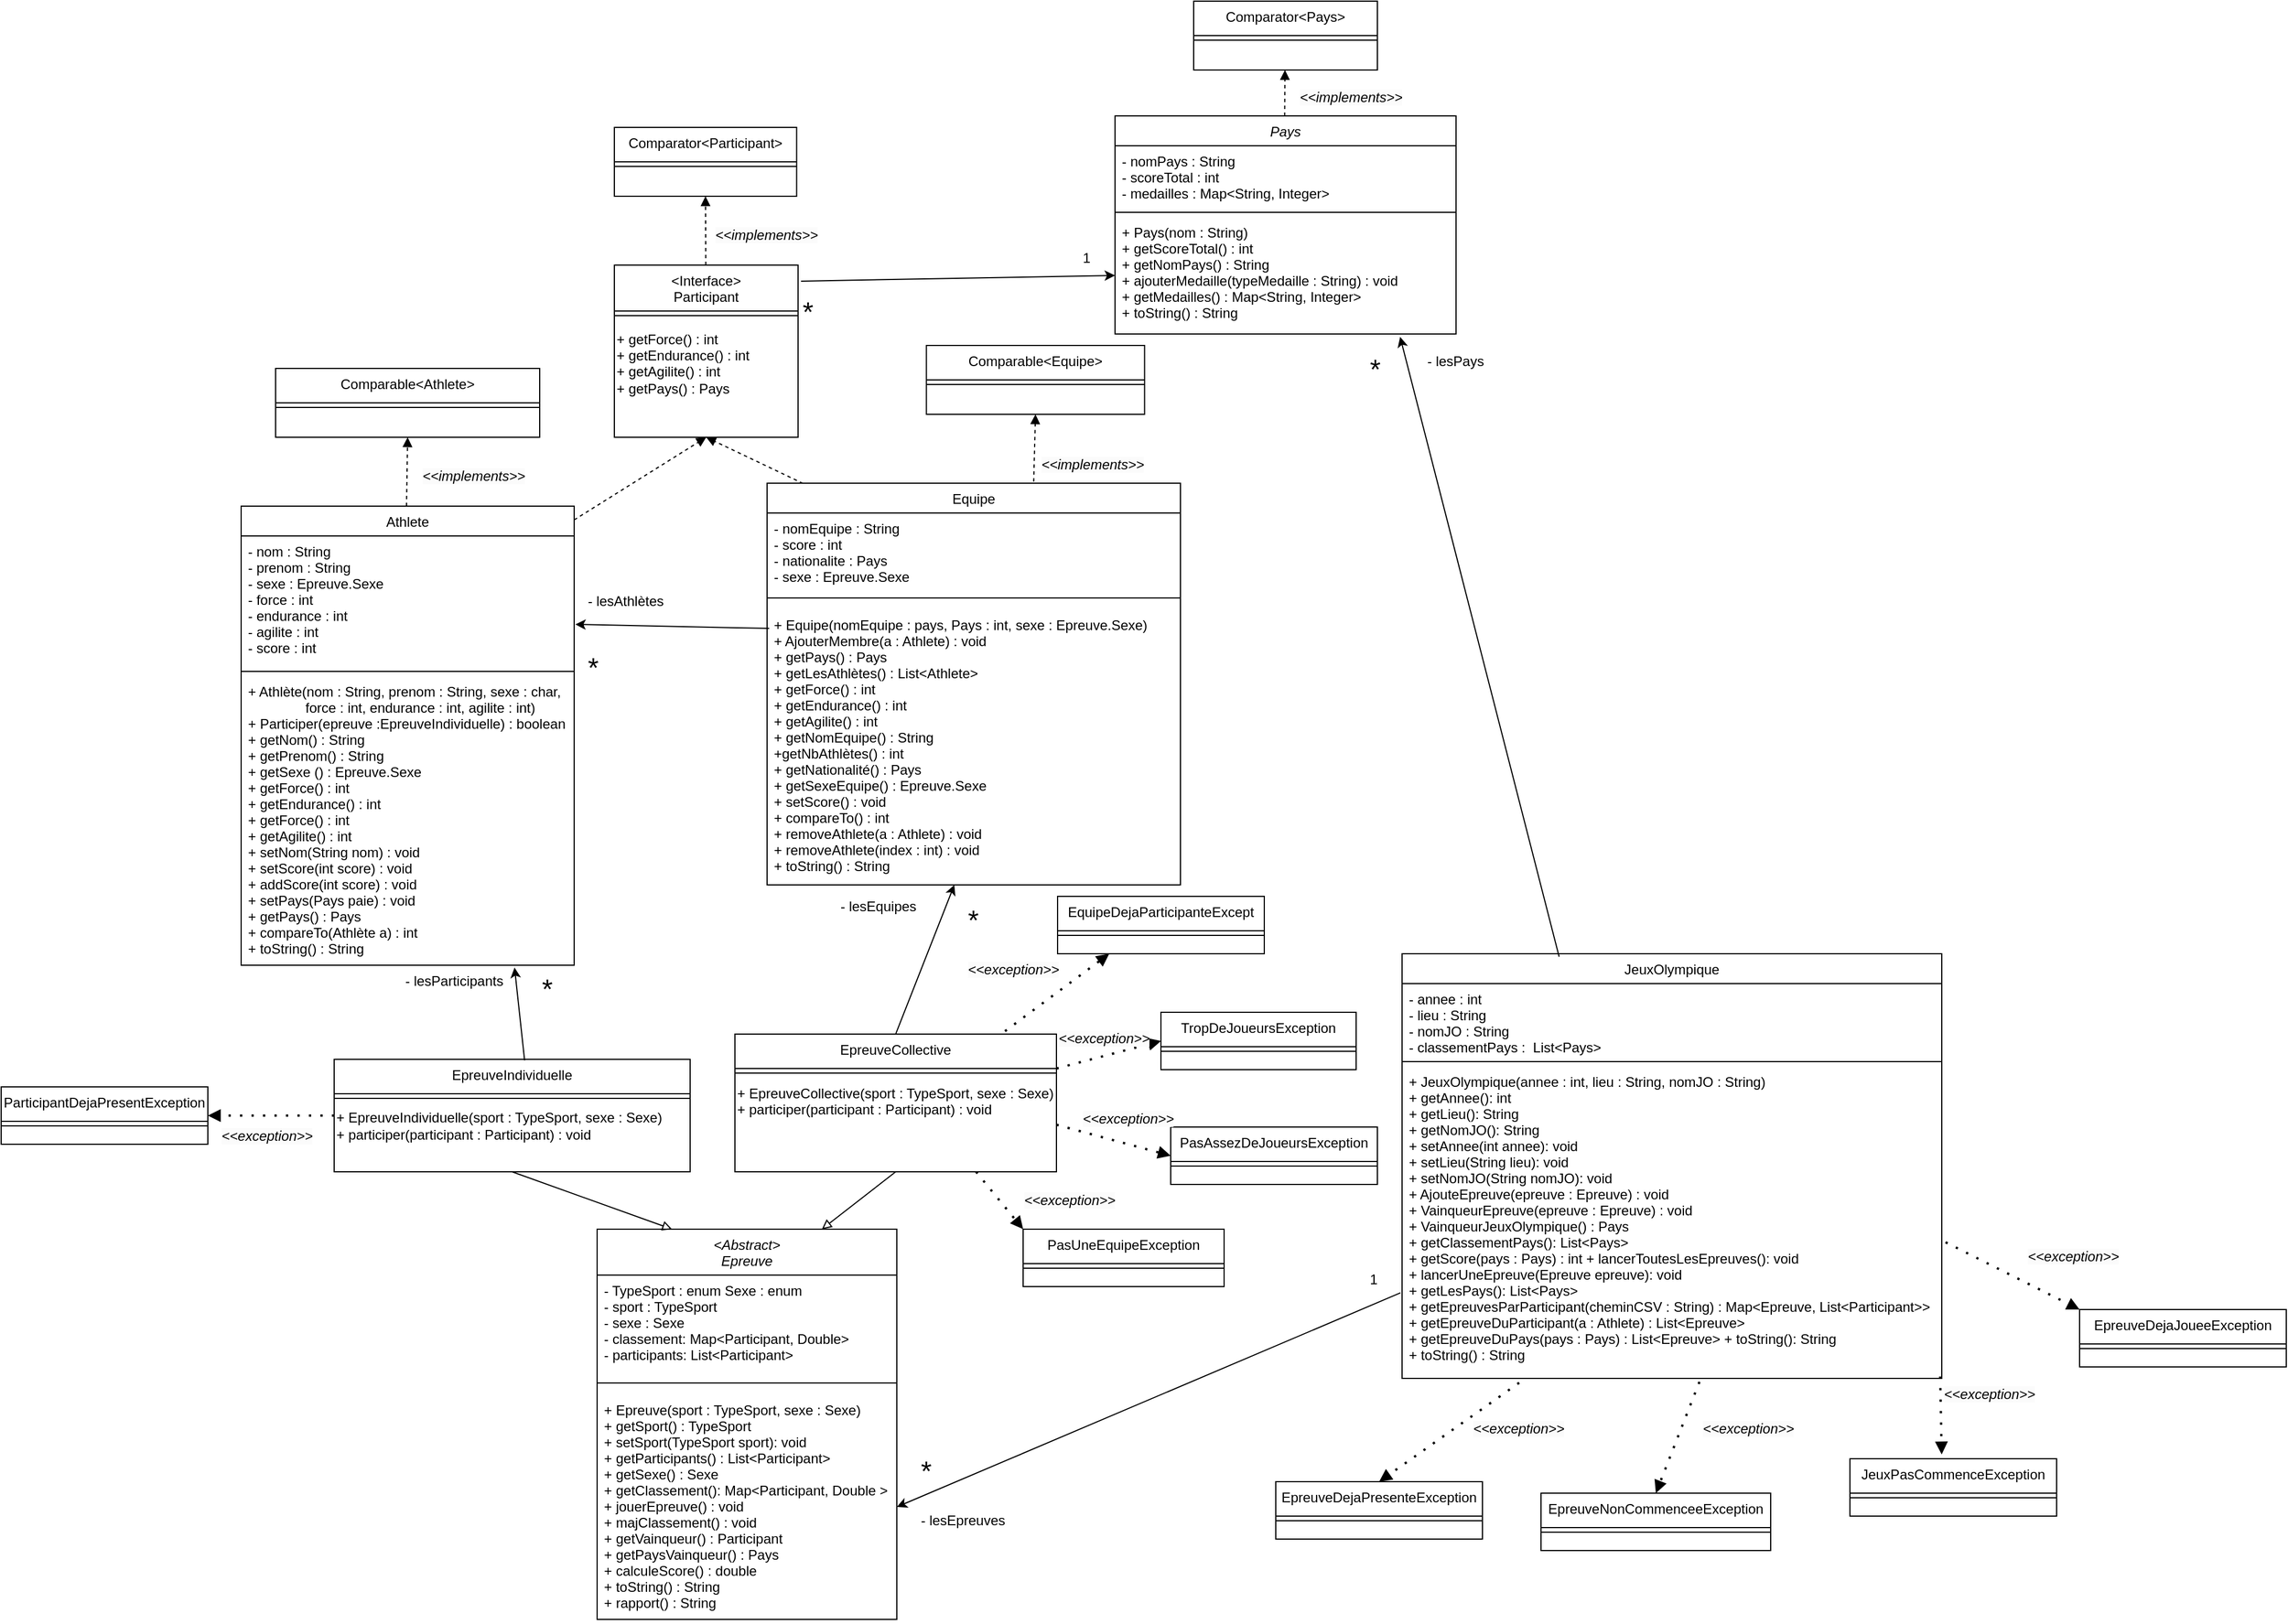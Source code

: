 <mxfile version="24.5.3" type="device">
  <diagram id="C5RBs43oDa-KdzZeNtuy" name="Page-1">
    <mxGraphModel dx="2796" dy="936" grid="1" gridSize="10" guides="1" tooltips="1" connect="1" arrows="1" fold="1" page="1" pageScale="1" pageWidth="827" pageHeight="1169" math="0" shadow="0">
      <root>
        <mxCell id="WIyWlLk6GJQsqaUBKTNV-0" />
        <mxCell id="WIyWlLk6GJQsqaUBKTNV-1" parent="WIyWlLk6GJQsqaUBKTNV-0" />
        <mxCell id="zkfFHV4jXpPFQw0GAbJ--0" value="Pays" style="swimlane;fontStyle=2;align=center;verticalAlign=top;childLayout=stackLayout;horizontal=1;startSize=26;horizontalStack=0;resizeParent=1;resizeLast=0;collapsible=1;marginBottom=0;rounded=0;shadow=0;strokeWidth=1;" parent="WIyWlLk6GJQsqaUBKTNV-1" vertex="1">
          <mxGeometry x="770" y="160" width="297" height="190" as="geometry">
            <mxRectangle x="230" y="140" width="160" height="26" as="alternateBounds" />
          </mxGeometry>
        </mxCell>
        <mxCell id="zkfFHV4jXpPFQw0GAbJ--1" value="- nomPays : String&#xa;- scoreTotal : int&#xa;- medailles : Map&lt;String, Integer&gt;" style="text;align=left;verticalAlign=top;spacingLeft=4;spacingRight=4;overflow=hidden;rotatable=0;points=[[0,0.5],[1,0.5]];portConstraint=eastwest;" parent="zkfFHV4jXpPFQw0GAbJ--0" vertex="1">
          <mxGeometry y="26" width="297" height="54" as="geometry" />
        </mxCell>
        <mxCell id="zkfFHV4jXpPFQw0GAbJ--4" value="" style="line;html=1;strokeWidth=1;align=left;verticalAlign=middle;spacingTop=-1;spacingLeft=3;spacingRight=3;rotatable=0;labelPosition=right;points=[];portConstraint=eastwest;" parent="zkfFHV4jXpPFQw0GAbJ--0" vertex="1">
          <mxGeometry y="80" width="297" height="8" as="geometry" />
        </mxCell>
        <mxCell id="zkfFHV4jXpPFQw0GAbJ--5" value="+ Pays(nom : String)&#xa;+ getScoreTotal() : int&#xa;+ getNomPays() : String&#xa;+ ajouterMedaille(typeMedaille : String) : void&#xa;+ getMedailles() : Map&lt;String, Integer&gt;&#xa;+ toString() : String&#xa;&#xa;&#xa;" style="text;align=left;verticalAlign=top;spacingLeft=4;spacingRight=4;overflow=hidden;rotatable=0;points=[[0,0.5],[1,0.5]];portConstraint=eastwest;" parent="zkfFHV4jXpPFQw0GAbJ--0" vertex="1">
          <mxGeometry y="88" width="297" height="102" as="geometry" />
        </mxCell>
        <mxCell id="zkfFHV4jXpPFQw0GAbJ--6" value="Athlete" style="swimlane;fontStyle=0;align=center;verticalAlign=top;childLayout=stackLayout;horizontal=1;startSize=26;horizontalStack=0;resizeParent=1;resizeLast=0;collapsible=1;marginBottom=0;rounded=0;shadow=0;strokeWidth=1;" parent="WIyWlLk6GJQsqaUBKTNV-1" vertex="1">
          <mxGeometry x="9" y="500" width="290" height="400" as="geometry">
            <mxRectangle x="130" y="380" width="160" height="26" as="alternateBounds" />
          </mxGeometry>
        </mxCell>
        <mxCell id="zkfFHV4jXpPFQw0GAbJ--7" value="- nom : String&#xa;- prenom : String&#xa;- sexe : Epreuve.Sexe&#xa;- force : int&#xa;- endurance : int&#xa;- agilite : int&#xa;- score : int&#xa;&#xa;&#xa;" style="text;align=left;verticalAlign=top;spacingLeft=4;spacingRight=4;overflow=hidden;rotatable=0;points=[[0,0.5],[1,0.5]];portConstraint=eastwest;" parent="zkfFHV4jXpPFQw0GAbJ--6" vertex="1">
          <mxGeometry y="26" width="290" height="114" as="geometry" />
        </mxCell>
        <mxCell id="zkfFHV4jXpPFQw0GAbJ--9" value="" style="line;html=1;strokeWidth=1;align=left;verticalAlign=middle;spacingTop=-1;spacingLeft=3;spacingRight=3;rotatable=0;labelPosition=right;points=[];portConstraint=eastwest;" parent="zkfFHV4jXpPFQw0GAbJ--6" vertex="1">
          <mxGeometry y="140" width="290" height="8" as="geometry" />
        </mxCell>
        <mxCell id="zkfFHV4jXpPFQw0GAbJ--11" value="+ Athlète(nom : String, prenom : String, sexe : char,    &#xa;               force : int, endurance : int, agilite : int) &#xa;+ Participer(epreuve :EpreuveIndividuelle) : boolean &#xa;+ getNom() : String &#xa;+ getPrenom() : String &#xa;+ getSexe () : Epreuve.Sexe &#xa;+ getForce() : int &#xa;+ getEndurance() : int &#xa;+ getForce() : int &#xa;+ getAgilite() : int &#xa;+ setNom(String nom) : void &#xa;+ setScore(int score) : void &#xa;+ addScore(int score) : void &#xa;+ setPays(Pays paie) : void &#xa;+ getPays() : Pays&#xa;+ compareTo(Athlète a) : int &#xa;+ toString() : String&#xa;&#xa;&#xa;&#xa;&#xa;&#xa;&#xa;" style="text;align=left;verticalAlign=top;spacingLeft=4;spacingRight=4;overflow=hidden;rotatable=0;points=[[0,0.5],[1,0.5]];portConstraint=eastwest;" parent="zkfFHV4jXpPFQw0GAbJ--6" vertex="1">
          <mxGeometry y="148" width="290" height="252" as="geometry" />
        </mxCell>
        <mxCell id="zkfFHV4jXpPFQw0GAbJ--13" value="&lt;Interface&gt;&#xa;Participant&#xa;" style="swimlane;fontStyle=0;align=center;verticalAlign=top;childLayout=stackLayout;horizontal=1;startSize=40;horizontalStack=0;resizeParent=1;resizeLast=0;collapsible=1;marginBottom=0;rounded=0;shadow=0;strokeWidth=1;" parent="WIyWlLk6GJQsqaUBKTNV-1" vertex="1">
          <mxGeometry x="334" y="290" width="160" height="150" as="geometry">
            <mxRectangle x="340" y="380" width="170" height="26" as="alternateBounds" />
          </mxGeometry>
        </mxCell>
        <mxCell id="zkfFHV4jXpPFQw0GAbJ--15" value="" style="line;html=1;strokeWidth=1;align=left;verticalAlign=middle;spacingTop=-1;spacingLeft=3;spacingRight=3;rotatable=0;labelPosition=right;points=[];portConstraint=eastwest;" parent="zkfFHV4jXpPFQw0GAbJ--13" vertex="1">
          <mxGeometry y="40" width="160" height="8" as="geometry" />
        </mxCell>
        <mxCell id="qkjxew0rmpi3oUevCYHF-14" value="&lt;font style=&quot;padding: 0px; margin: 0px; vertical-align: inherit;&quot;&gt;&lt;font style=&quot;vertical-align: inherit;&quot;&gt;&lt;font style=&quot;vertical-align: inherit;&quot;&gt;&lt;font style=&quot;vertical-align: inherit;&quot;&gt;&lt;font style=&quot;vertical-align: inherit;&quot;&gt;&lt;font style=&quot;vertical-align: inherit;&quot;&gt;&lt;font style=&quot;vertical-align: inherit;&quot;&gt;&lt;font style=&quot;vertical-align: inherit;&quot;&gt;&lt;font style=&quot;vertical-align: inherit;&quot;&gt;&lt;font style=&quot;vertical-align: inherit;&quot;&gt;&lt;font style=&quot;vertical-align: inherit;&quot;&gt;&lt;font style=&quot;vertical-align: inherit;&quot;&gt;&lt;font style=&quot;vertical-align: inherit;&quot;&gt;&lt;font style=&quot;vertical-align: inherit;&quot;&gt;&lt;font style=&quot;vertical-align: inherit;&quot;&gt;&lt;font style=&quot;vertical-align: inherit;&quot;&gt;&lt;font style=&quot;vertical-align: inherit;&quot;&gt;&lt;font style=&quot;vertical-align: inherit;&quot;&gt;&lt;font style=&quot;vertical-align: inherit;&quot;&gt;+ getForce() : int&lt;/font&gt;&lt;/font&gt;&lt;/font&gt;&lt;/font&gt;&lt;/font&gt;&lt;/font&gt;&lt;/font&gt;&lt;/font&gt;&lt;/font&gt;&lt;/font&gt;&lt;/font&gt;&lt;/font&gt;&lt;/font&gt;&lt;/font&gt;&lt;/font&gt;&lt;/font&gt;&lt;/font&gt;&lt;/font&gt;&lt;/font&gt;&lt;div&gt;&lt;font style=&quot;padding: 0px; margin: 0px; vertical-align: inherit;&quot;&gt;&lt;font style=&quot;vertical-align: inherit;&quot;&gt;&lt;font style=&quot;vertical-align: inherit;&quot;&gt;&lt;font style=&quot;vertical-align: inherit;&quot;&gt;&lt;font style=&quot;vertical-align: inherit;&quot;&gt;&lt;font style=&quot;vertical-align: inherit;&quot;&gt;&lt;font style=&quot;vertical-align: inherit;&quot;&gt;&lt;font style=&quot;vertical-align: inherit;&quot;&gt;&lt;font style=&quot;vertical-align: inherit;&quot;&gt;&lt;font style=&quot;vertical-align: inherit;&quot;&gt;&lt;font style=&quot;vertical-align: inherit;&quot;&gt;&lt;font style=&quot;vertical-align: inherit;&quot;&gt;&lt;font style=&quot;vertical-align: inherit;&quot;&gt;+ getEndurance() : int&lt;/font&gt;&lt;/font&gt;&lt;/font&gt;&lt;/font&gt;&lt;/font&gt;&lt;/font&gt;&lt;/font&gt;&lt;/font&gt;&lt;/font&gt;&lt;/font&gt;&lt;/font&gt;&lt;/font&gt;&lt;/font&gt;&lt;br style=&quot;padding: 0px; margin: 0px;&quot;&gt;&lt;/div&gt;&lt;div&gt;&lt;font style=&quot;padding: 0px; margin: 0px; vertical-align: inherit;&quot;&gt;&lt;font style=&quot;vertical-align: inherit;&quot;&gt;&lt;font style=&quot;vertical-align: inherit;&quot;&gt;&lt;font style=&quot;vertical-align: inherit;&quot;&gt;&lt;font style=&quot;vertical-align: inherit;&quot;&gt;&lt;font style=&quot;vertical-align: inherit;&quot;&gt;&lt;font style=&quot;vertical-align: inherit;&quot;&gt;&lt;font style=&quot;vertical-align: inherit;&quot;&gt;&lt;font style=&quot;vertical-align: inherit;&quot;&gt;&lt;font style=&quot;vertical-align: inherit;&quot;&gt;&lt;font style=&quot;vertical-align: inherit;&quot;&gt;&lt;font style=&quot;vertical-align: inherit;&quot;&gt;&lt;font style=&quot;vertical-align: inherit;&quot;&gt;&lt;font style=&quot;vertical-align: inherit;&quot;&gt;&lt;font style=&quot;vertical-align: inherit;&quot;&gt;+ getAgilite() : int&lt;/font&gt;&lt;/font&gt;&lt;/font&gt;&lt;/font&gt;&lt;/font&gt;&lt;/font&gt;&lt;/font&gt;&lt;/font&gt;&lt;/font&gt;&lt;/font&gt;&lt;/font&gt;&lt;/font&gt;&lt;/font&gt;&lt;/font&gt;&lt;/font&gt;&lt;/div&gt;&lt;div&gt;&lt;font style=&quot;padding: 0px; margin: 0px; vertical-align: inherit;&quot;&gt;&lt;font style=&quot;vertical-align: inherit;&quot;&gt;&lt;font style=&quot;vertical-align: inherit;&quot;&gt;&lt;font style=&quot;vertical-align: inherit;&quot;&gt;&lt;font style=&quot;vertical-align: inherit;&quot;&gt;&lt;font style=&quot;vertical-align: inherit;&quot;&gt;&lt;font style=&quot;vertical-align: inherit;&quot;&gt;&lt;font style=&quot;vertical-align: inherit;&quot;&gt;&lt;font style=&quot;vertical-align: inherit;&quot;&gt;&lt;font style=&quot;vertical-align: inherit;&quot;&gt;&lt;font style=&quot;vertical-align: inherit;&quot;&gt;&lt;font style=&quot;vertical-align: inherit;&quot;&gt;&lt;font style=&quot;vertical-align: inherit;&quot;&gt;&lt;font style=&quot;vertical-align: inherit;&quot;&gt;&lt;font style=&quot;vertical-align: inherit;&quot;&gt;&lt;font style=&quot;vertical-align: inherit;&quot;&gt;&lt;font style=&quot;vertical-align: inherit;&quot;&gt;+ getPays() : Pays&lt;/font&gt;&lt;/font&gt;&lt;/font&gt;&lt;/font&gt;&lt;/font&gt;&lt;/font&gt;&lt;/font&gt;&lt;/font&gt;&lt;/font&gt;&lt;/font&gt;&lt;/font&gt;&lt;/font&gt;&lt;/font&gt;&lt;/font&gt;&lt;/font&gt;&lt;/font&gt;&lt;/font&gt;&lt;/div&gt;&lt;div&gt;&lt;font style=&quot;padding: 0px; margin: 0px; vertical-align: inherit;&quot;&gt;&lt;font style=&quot;vertical-align: inherit;&quot;&gt;&lt;font style=&quot;vertical-align: inherit;&quot;&gt;&lt;br&gt;&lt;/font&gt;&lt;/font&gt;&lt;/font&gt;&lt;/div&gt;" style="text;html=1;align=left;verticalAlign=middle;resizable=0;points=[];autosize=1;strokeColor=none;fillColor=none;" parent="zkfFHV4jXpPFQw0GAbJ--13" vertex="1">
          <mxGeometry y="48" width="160" height="90" as="geometry" />
        </mxCell>
        <mxCell id="c24FQxwEsqNwWbjkFZL--1" value="" style="endArrow=classic;html=1;rounded=0;exitX=1.016;exitY=0.093;exitDx=0;exitDy=0;entryX=0;entryY=0.5;entryDx=0;entryDy=0;exitPerimeter=0;" parent="WIyWlLk6GJQsqaUBKTNV-1" source="zkfFHV4jXpPFQw0GAbJ--13" target="zkfFHV4jXpPFQw0GAbJ--5" edge="1">
          <mxGeometry width="50" height="50" relative="1" as="geometry">
            <mxPoint x="413" y="420" as="sourcePoint" />
            <mxPoint x="410" y="262" as="targetPoint" />
          </mxGeometry>
        </mxCell>
        <mxCell id="c24FQxwEsqNwWbjkFZL--2" value="" style="endArrow=block;html=1;rounded=0;dashed=1;endFill=1;entryX=0.5;entryY=1;entryDx=0;entryDy=0;" parent="WIyWlLk6GJQsqaUBKTNV-1" target="zkfFHV4jXpPFQw0GAbJ--13" edge="1">
          <mxGeometry width="50" height="50" relative="1" as="geometry">
            <mxPoint x="299" y="512" as="sourcePoint" />
            <mxPoint x="349" y="462" as="targetPoint" />
          </mxGeometry>
        </mxCell>
        <mxCell id="c24FQxwEsqNwWbjkFZL--3" value="" style="endArrow=block;html=1;rounded=0;dashed=1;endFill=1;entryX=0.5;entryY=1;entryDx=0;entryDy=0;exitX=0.102;exitY=0.008;exitDx=0;exitDy=0;exitPerimeter=0;" parent="WIyWlLk6GJQsqaUBKTNV-1" source="c24FQxwEsqNwWbjkFZL--4" target="zkfFHV4jXpPFQw0GAbJ--13" edge="1">
          <mxGeometry width="50" height="50" relative="1" as="geometry">
            <mxPoint x="539" y="510" as="sourcePoint" />
            <mxPoint x="783" y="488" as="targetPoint" />
          </mxGeometry>
        </mxCell>
        <mxCell id="c24FQxwEsqNwWbjkFZL--4" value="Equipe" style="swimlane;fontStyle=0;align=center;verticalAlign=top;childLayout=stackLayout;horizontal=1;startSize=26;horizontalStack=0;resizeParent=1;resizeLast=0;collapsible=1;marginBottom=0;rounded=0;shadow=0;strokeWidth=1;" parent="WIyWlLk6GJQsqaUBKTNV-1" vertex="1">
          <mxGeometry x="467" y="480" width="360" height="350" as="geometry">
            <mxRectangle x="130" y="380" width="160" height="26" as="alternateBounds" />
          </mxGeometry>
        </mxCell>
        <mxCell id="c24FQxwEsqNwWbjkFZL--5" value="- nomEquipe : String&#xa;- score : int&#xa;- nationalite : Pays&#xa;- sexe : Epreuve.Sexe&#xa;&#xa;&#xa;&#xa;" style="text;align=left;verticalAlign=top;spacingLeft=4;spacingRight=4;overflow=hidden;rotatable=0;points=[[0,0.5],[1,0.5]];portConstraint=eastwest;" parent="c24FQxwEsqNwWbjkFZL--4" vertex="1">
          <mxGeometry y="26" width="360" height="64" as="geometry" />
        </mxCell>
        <mxCell id="c24FQxwEsqNwWbjkFZL--6" value="" style="line;html=1;strokeWidth=1;align=left;verticalAlign=middle;spacingTop=-1;spacingLeft=3;spacingRight=3;rotatable=0;labelPosition=right;points=[];portConstraint=eastwest;" parent="c24FQxwEsqNwWbjkFZL--4" vertex="1">
          <mxGeometry y="90" width="360" height="20" as="geometry" />
        </mxCell>
        <mxCell id="c24FQxwEsqNwWbjkFZL--7" value="+ Equipe(nomEquipe : pays, Pays : int, sexe : Epreuve.Sexe) &#xa;+ AjouterMembre(a : Athlete) : void &#xa;+ getPays() : Pays&#xa;+ getLesAthlètes() : List&lt;Athlete&gt;&#xa;+ getForce() : int&#xa;+ getEndurance() : int&#xa;+ getAgilite() : int&#xa;+ getNomEquipe() : String&#xa;+getNbAthlètes() : int&#xa;+ getNationalité() : Pays&#xa;+ getSexeEquipe() : Epreuve.Sexe&#xa;+ setScore() : void&#xa;+ compareTo() : int&#xa;+ removeAthlete(a : Athlete) : void&#xa;+ removeAthlete(index : int) : void&#xa;+ toString() : String&#xa;&#xa;&#xa;&#xa;&#xa;&#xa;&#xa;&#xa;&#xa;" style="text;align=left;verticalAlign=top;spacingLeft=4;spacingRight=4;overflow=hidden;rotatable=0;points=[[0,0.5],[1,0.5]];portConstraint=eastwest;" parent="c24FQxwEsqNwWbjkFZL--4" vertex="1">
          <mxGeometry y="110" width="360" height="240" as="geometry" />
        </mxCell>
        <mxCell id="1lEUYHELuhA4MckAKtJ3-2" value="" style="endArrow=classic;html=1;rounded=0;exitX=0.005;exitY=0.069;exitDx=0;exitDy=0;exitPerimeter=0;" parent="WIyWlLk6GJQsqaUBKTNV-1" source="c24FQxwEsqNwWbjkFZL--7" edge="1">
          <mxGeometry width="50" height="50" relative="1" as="geometry">
            <mxPoint x="459" y="660" as="sourcePoint" />
            <mxPoint x="300" y="603" as="targetPoint" />
          </mxGeometry>
        </mxCell>
        <mxCell id="1lEUYHELuhA4MckAKtJ3-4" value="- lesAthlètes" style="text;whiteSpace=wrap;html=1;" parent="WIyWlLk6GJQsqaUBKTNV-1" vertex="1">
          <mxGeometry x="309" y="569" width="71" height="30" as="geometry" />
        </mxCell>
        <mxCell id="1lEUYHELuhA4MckAKtJ3-5" value="EpreuveIndividuelle&#xa;" style="swimlane;fontStyle=0;align=center;verticalAlign=top;childLayout=stackLayout;horizontal=1;startSize=30;horizontalStack=0;resizeParent=1;resizeLast=0;collapsible=1;marginBottom=0;rounded=0;shadow=0;strokeWidth=1;" parent="WIyWlLk6GJQsqaUBKTNV-1" vertex="1">
          <mxGeometry x="90" y="982" width="310" height="98" as="geometry">
            <mxRectangle x="340" y="380" width="170" height="26" as="alternateBounds" />
          </mxGeometry>
        </mxCell>
        <mxCell id="1lEUYHELuhA4MckAKtJ3-6" value="" style="line;html=1;strokeWidth=1;align=left;verticalAlign=middle;spacingTop=-1;spacingLeft=3;spacingRight=3;rotatable=0;labelPosition=right;points=[];portConstraint=eastwest;" parent="1lEUYHELuhA4MckAKtJ3-5" vertex="1">
          <mxGeometry y="30" width="310" height="8" as="geometry" />
        </mxCell>
        <mxCell id="qkjxew0rmpi3oUevCYHF-0" value="&lt;div align=&quot;left&quot;&gt;+ EpreuveIndividuelle(sport : TypeSport, sexe : Sexe)&lt;/div&gt;&lt;div align=&quot;left&quot;&gt;&lt;font style=&quot;vertical-align: inherit;&quot;&gt;&lt;font style=&quot;vertical-align: inherit;&quot;&gt;+ participer(participant : Participant) : void&lt;/font&gt;&lt;/font&gt;&lt;/div&gt;" style="text;html=1;align=left;verticalAlign=middle;resizable=0;points=[];autosize=1;strokeColor=none;fillColor=none;" parent="1lEUYHELuhA4MckAKtJ3-5" vertex="1">
          <mxGeometry y="38" width="310" height="40" as="geometry" />
        </mxCell>
        <mxCell id="1lEUYHELuhA4MckAKtJ3-7" value="EpreuveCollective&#xa;" style="swimlane;fontStyle=0;align=center;verticalAlign=top;childLayout=stackLayout;horizontal=1;startSize=30;horizontalStack=0;resizeParent=1;resizeLast=0;collapsible=1;marginBottom=0;rounded=0;shadow=0;strokeWidth=1;" parent="WIyWlLk6GJQsqaUBKTNV-1" vertex="1">
          <mxGeometry x="439" y="960" width="280" height="120" as="geometry">
            <mxRectangle x="340" y="380" width="170" height="26" as="alternateBounds" />
          </mxGeometry>
        </mxCell>
        <mxCell id="1lEUYHELuhA4MckAKtJ3-8" value="" style="line;html=1;strokeWidth=1;align=left;verticalAlign=middle;spacingTop=-1;spacingLeft=3;spacingRight=3;rotatable=0;labelPosition=right;points=[];portConstraint=eastwest;" parent="1lEUYHELuhA4MckAKtJ3-7" vertex="1">
          <mxGeometry y="30" width="280" height="8" as="geometry" />
        </mxCell>
        <mxCell id="qkjxew0rmpi3oUevCYHF-1" value="+ EpreuveCollective(sport : TypeSport, sexe : Sexe)&#xa;+ participer(participant : Participant) : void&#xa;&#xa;" style="text;whiteSpace=wrap;" parent="1lEUYHELuhA4MckAKtJ3-7" vertex="1">
          <mxGeometry y="38" width="280" height="82" as="geometry" />
        </mxCell>
        <mxCell id="1lEUYHELuhA4MckAKtJ3-11" value="&lt;Abstract&gt;&#xa;Epreuve" style="swimlane;fontStyle=2;align=center;verticalAlign=top;childLayout=stackLayout;horizontal=1;startSize=40;horizontalStack=0;resizeParent=1;resizeLast=0;collapsible=1;marginBottom=0;rounded=0;shadow=0;strokeWidth=1;" parent="WIyWlLk6GJQsqaUBKTNV-1" vertex="1">
          <mxGeometry x="319" y="1130" width="261" height="340" as="geometry">
            <mxRectangle x="230" y="140" width="160" height="26" as="alternateBounds" />
          </mxGeometry>
        </mxCell>
        <mxCell id="1lEUYHELuhA4MckAKtJ3-12" value="- TypeSport : enum Sexe : enum &#xa;- sport : TypeSport &#xa;- sexe : Sexe &#xa;- classement: Map&lt;Participant, Double&gt;&#xa;- participants: List&lt;Participant&gt;&#xa;" style="text;align=left;verticalAlign=top;spacingLeft=4;spacingRight=4;overflow=hidden;rotatable=0;points=[[0,0.5],[1,0.5]];portConstraint=eastwest;" parent="1lEUYHELuhA4MckAKtJ3-11" vertex="1">
          <mxGeometry y="40" width="261" height="84" as="geometry" />
        </mxCell>
        <mxCell id="1lEUYHELuhA4MckAKtJ3-14" value="" style="line;html=1;strokeWidth=1;align=left;verticalAlign=middle;spacingTop=-1;spacingLeft=3;spacingRight=3;rotatable=0;labelPosition=right;points=[];portConstraint=eastwest;" parent="1lEUYHELuhA4MckAKtJ3-11" vertex="1">
          <mxGeometry y="124" width="261" height="20" as="geometry" />
        </mxCell>
        <mxCell id="1lEUYHELuhA4MckAKtJ3-15" value="+ Epreuve(sport : TypeSport, sexe : Sexe) &#xa;+ getSport() : TypeSport &#xa;+ setSport(TypeSport sport): void&#xa;+ getParticipants() : List&lt;Participant&gt; &#xa;+ getSexe() : Sexe &#xa;+ getClassement(): Map&lt;Participant, Double &gt;&#xa;+ jouerEpreuve() : void&#xa;+ majClassement() : void&#xa;+ getVainqueur() : Participant&#xa;+ getPaysVainqueur() : Pays&#xa;+ calculeScore() : double&#xa;+ toString() : String&#xa;+ rapport() : String&#xa;&#xa;&#xa;&#xa;&#xa;" style="text;align=left;verticalAlign=top;spacingLeft=4;spacingRight=4;overflow=hidden;rotatable=0;points=[[0,0.5],[1,0.5]];portConstraint=eastwest;" parent="1lEUYHELuhA4MckAKtJ3-11" vertex="1">
          <mxGeometry y="144" width="261" height="196" as="geometry" />
        </mxCell>
        <mxCell id="1lEUYHELuhA4MckAKtJ3-16" value="" style="endArrow=block;html=1;rounded=0;endFill=0;entryX=0.25;entryY=0;entryDx=0;entryDy=0;exitX=0.5;exitY=1;exitDx=0;exitDy=0;" parent="WIyWlLk6GJQsqaUBKTNV-1" source="1lEUYHELuhA4MckAKtJ3-5" target="1lEUYHELuhA4MckAKtJ3-11" edge="1">
          <mxGeometry width="50" height="50" relative="1" as="geometry">
            <mxPoint x="453" y="1010" as="sourcePoint" />
            <mxPoint x="393" y="1050" as="targetPoint" />
          </mxGeometry>
        </mxCell>
        <mxCell id="1lEUYHELuhA4MckAKtJ3-9" value="" style="endArrow=block;html=1;rounded=0;endFill=0;exitX=0.5;exitY=1;exitDx=0;exitDy=0;entryX=0.75;entryY=0;entryDx=0;entryDy=0;" parent="WIyWlLk6GJQsqaUBKTNV-1" source="1lEUYHELuhA4MckAKtJ3-7" target="1lEUYHELuhA4MckAKtJ3-11" edge="1">
          <mxGeometry width="50" height="50" relative="1" as="geometry">
            <mxPoint x="589" y="925" as="sourcePoint" />
            <mxPoint x="469" y="1050" as="targetPoint" />
          </mxGeometry>
        </mxCell>
        <mxCell id="1lEUYHELuhA4MckAKtJ3-17" value="" style="endArrow=classic;html=1;rounded=0;exitX=0.535;exitY=0.01;exitDx=0;exitDy=0;entryX=0.821;entryY=1.008;entryDx=0;entryDy=0;entryPerimeter=0;exitPerimeter=0;" parent="WIyWlLk6GJQsqaUBKTNV-1" source="1lEUYHELuhA4MckAKtJ3-5" target="zkfFHV4jXpPFQw0GAbJ--11" edge="1">
          <mxGeometry width="50" height="50" relative="1" as="geometry">
            <mxPoint x="300" y="950" as="sourcePoint" />
            <mxPoint x="240" y="860" as="targetPoint" />
          </mxGeometry>
        </mxCell>
        <mxCell id="1lEUYHELuhA4MckAKtJ3-18" value="- lesParticipants" style="text;whiteSpace=wrap;html=1;" parent="WIyWlLk6GJQsqaUBKTNV-1" vertex="1">
          <mxGeometry x="150" y="900" width="90" height="30" as="geometry" />
        </mxCell>
        <mxCell id="1lEUYHELuhA4MckAKtJ3-19" value="&lt;font style=&quot;font-size: 24px;&quot;&gt;*&lt;/font&gt;" style="text;whiteSpace=wrap;html=1;" parent="WIyWlLk6GJQsqaUBKTNV-1" vertex="1">
          <mxGeometry x="269" y="900" width="20" height="20" as="geometry" />
        </mxCell>
        <mxCell id="1lEUYHELuhA4MckAKtJ3-20" value="" style="endArrow=classic;html=1;rounded=0;exitX=0.5;exitY=0;exitDx=0;exitDy=0;entryX=0.453;entryY=1;entryDx=0;entryDy=0;entryPerimeter=0;" parent="WIyWlLk6GJQsqaUBKTNV-1" source="1lEUYHELuhA4MckAKtJ3-7" target="c24FQxwEsqNwWbjkFZL--7" edge="1">
          <mxGeometry width="50" height="50" relative="1" as="geometry">
            <mxPoint x="540" y="989" as="sourcePoint" />
            <mxPoint x="630" y="840" as="targetPoint" />
          </mxGeometry>
        </mxCell>
        <mxCell id="1lEUYHELuhA4MckAKtJ3-21" value="- lesEquipes" style="text;whiteSpace=wrap;html=1;" parent="WIyWlLk6GJQsqaUBKTNV-1" vertex="1">
          <mxGeometry x="528.5" y="835" width="90" height="30" as="geometry" />
        </mxCell>
        <mxCell id="1lEUYHELuhA4MckAKtJ3-22" value="&lt;font style=&quot;font-size: 24px;&quot;&gt;*&lt;/font&gt;" style="text;whiteSpace=wrap;html=1;" parent="WIyWlLk6GJQsqaUBKTNV-1" vertex="1">
          <mxGeometry x="640" y="840" width="20" height="20" as="geometry" />
        </mxCell>
        <mxCell id="1lEUYHELuhA4MckAKtJ3-31" value="JeuxOlympique" style="swimlane;fontStyle=0;align=center;verticalAlign=top;childLayout=stackLayout;horizontal=1;startSize=26;horizontalStack=0;resizeParent=1;resizeLast=0;collapsible=1;marginBottom=0;rounded=0;shadow=0;strokeWidth=1;" parent="WIyWlLk6GJQsqaUBKTNV-1" vertex="1">
          <mxGeometry x="1020" y="890" width="470" height="370" as="geometry">
            <mxRectangle x="130" y="380" width="160" height="26" as="alternateBounds" />
          </mxGeometry>
        </mxCell>
        <mxCell id="1lEUYHELuhA4MckAKtJ3-32" value="- annee : int&#xa;- lieu : String&#xa;- nomJO : String&#xa;- classementPays :  List&lt;Pays&gt; &#xa;&#xa;&#xa;" style="text;align=left;verticalAlign=top;spacingLeft=4;spacingRight=4;overflow=hidden;rotatable=0;points=[[0,0.5],[1,0.5]];portConstraint=eastwest;" parent="1lEUYHELuhA4MckAKtJ3-31" vertex="1">
          <mxGeometry y="26" width="470" height="64" as="geometry" />
        </mxCell>
        <mxCell id="1lEUYHELuhA4MckAKtJ3-33" value="" style="line;html=1;strokeWidth=1;align=left;verticalAlign=middle;spacingTop=-1;spacingLeft=3;spacingRight=3;rotatable=0;labelPosition=right;points=[];portConstraint=eastwest;" parent="1lEUYHELuhA4MckAKtJ3-31" vertex="1">
          <mxGeometry y="90" width="470" height="8" as="geometry" />
        </mxCell>
        <mxCell id="1lEUYHELuhA4MckAKtJ3-34" value="+ JeuxOlympique(annee : int, lieu : String, nomJO : String)&#xa;+ getAnnee(): int&#xa;+ getLieu(): String&#xa;+ getNomJO(): String&#xa;+ setAnnee(int annee): void&#xa;+ setLieu(String lieu): void&#xa;+ setNomJO(String nomJO): void &#xa;+ AjouteEpreuve(epreuve : Epreuve) : void&#xa;+ VainqueurEpreuve(epreuve : Epreuve) : void&#xa;+ VainqueurJeuxOlympique() : Pays&#xa;+ getClassementPays(): List&lt;Pays&gt;&#xa;+ getScore(pays : Pays) : int + lancerToutesLesEpreuves(): void&#xa;+ lancerUneEpreuve(Epreuve epreuve): void&#xa;+ getLesPays(): List&lt;Pays&gt;&#xa;+ getEpreuvesParParticipant(cheminCSV : String) : Map&lt;Epreuve, List&lt;Participant&gt;&gt;&#xa;+ getEpreuveDuParticipant(a : Athlete) : List&lt;Epreuve&gt; &#xa;+ getEpreuveDuPays(pays : Pays) : List&lt;Epreuve&gt; + toString(): String&#xa;+ toString() : String&#xa;&#xa;&#xa;&#xa;&#xa;&#xa;&#xa;&#xa;&#xa;&#xa;" style="text;align=left;verticalAlign=top;spacingLeft=4;spacingRight=4;overflow=hidden;rotatable=0;points=[[0,0.5],[1,0.5]];portConstraint=eastwest;" parent="1lEUYHELuhA4MckAKtJ3-31" vertex="1">
          <mxGeometry y="98" width="470" height="272" as="geometry" />
        </mxCell>
        <mxCell id="1lEUYHELuhA4MckAKtJ3-36" value="- lesEpreuves" style="text;whiteSpace=wrap;html=1;" parent="WIyWlLk6GJQsqaUBKTNV-1" vertex="1">
          <mxGeometry x="598.5" y="1370" width="90" height="30" as="geometry" />
        </mxCell>
        <mxCell id="1lEUYHELuhA4MckAKtJ3-37" value="" style="endArrow=classic;html=1;rounded=0;entryX=1;entryY=0.5;entryDx=0;entryDy=0;exitX=-0.003;exitY=0.726;exitDx=0;exitDy=0;exitPerimeter=0;" parent="WIyWlLk6GJQsqaUBKTNV-1" source="1lEUYHELuhA4MckAKtJ3-34" target="1lEUYHELuhA4MckAKtJ3-15" edge="1">
          <mxGeometry width="50" height="50" relative="1" as="geometry">
            <mxPoint x="649" y="1210" as="sourcePoint" />
            <mxPoint x="768" y="1085" as="targetPoint" />
          </mxGeometry>
        </mxCell>
        <mxCell id="1lEUYHELuhA4MckAKtJ3-38" value="&lt;font style=&quot;font-size: 24px;&quot;&gt;*&lt;/font&gt;" style="text;whiteSpace=wrap;html=1;" parent="WIyWlLk6GJQsqaUBKTNV-1" vertex="1">
          <mxGeometry x="598.5" y="1320" width="20" height="20" as="geometry" />
        </mxCell>
        <mxCell id="3zIEmJCq8tJn4nq8idd_-0" value="" style="endArrow=classic;html=1;rounded=0;exitX=0.291;exitY=0.007;exitDx=0;exitDy=0;entryX=0.836;entryY=1.025;entryDx=0;entryDy=0;entryPerimeter=0;exitPerimeter=0;" parent="WIyWlLk6GJQsqaUBKTNV-1" source="1lEUYHELuhA4MckAKtJ3-31" target="zkfFHV4jXpPFQw0GAbJ--5" edge="1">
          <mxGeometry width="50" height="50" relative="1" as="geometry">
            <mxPoint x="1063.965" y="500.0" as="sourcePoint" />
            <mxPoint x="1058" y="750" as="targetPoint" />
          </mxGeometry>
        </mxCell>
        <mxCell id="3zIEmJCq8tJn4nq8idd_-1" value="- lesPays" style="text;whiteSpace=wrap;html=1;" parent="WIyWlLk6GJQsqaUBKTNV-1" vertex="1">
          <mxGeometry x="1040" y="360" width="90" height="30" as="geometry" />
        </mxCell>
        <mxCell id="3zIEmJCq8tJn4nq8idd_-2" value="&lt;font style=&quot;font-size: 24px;&quot;&gt;*&lt;/font&gt;" style="text;whiteSpace=wrap;html=1;" parent="WIyWlLk6GJQsqaUBKTNV-1" vertex="1">
          <mxGeometry x="990" y="360" width="20" height="20" as="geometry" />
        </mxCell>
        <mxCell id="qkjxew0rmpi3oUevCYHF-4" value="" style="endArrow=block;html=1;rounded=0;dashed=1;endFill=1;exitX=0.645;exitY=-0.004;exitDx=0;exitDy=0;exitPerimeter=0;entryX=0.5;entryY=1;entryDx=0;entryDy=0;" parent="WIyWlLk6GJQsqaUBKTNV-1" source="c24FQxwEsqNwWbjkFZL--4" target="qkjxew0rmpi3oUevCYHF-5" edge="1">
          <mxGeometry width="50" height="50" relative="1" as="geometry">
            <mxPoint x="694.9" y="565" as="sourcePoint" />
            <mxPoint x="690" y="450" as="targetPoint" />
          </mxGeometry>
        </mxCell>
        <mxCell id="qkjxew0rmpi3oUevCYHF-5" value="Comparable&lt;Equipe&gt;" style="swimlane;fontStyle=0;align=center;verticalAlign=top;childLayout=stackLayout;horizontal=1;startSize=30;horizontalStack=0;resizeParent=1;resizeLast=0;collapsible=1;marginBottom=0;rounded=0;shadow=0;strokeWidth=1;" parent="WIyWlLk6GJQsqaUBKTNV-1" vertex="1">
          <mxGeometry x="605.75" y="360" width="190" height="60" as="geometry">
            <mxRectangle x="340" y="380" width="170" height="26" as="alternateBounds" />
          </mxGeometry>
        </mxCell>
        <mxCell id="qkjxew0rmpi3oUevCYHF-6" value="" style="line;html=1;strokeWidth=1;align=left;verticalAlign=middle;spacingTop=-1;spacingLeft=3;spacingRight=3;rotatable=0;labelPosition=right;points=[];portConstraint=eastwest;" parent="qkjxew0rmpi3oUevCYHF-5" vertex="1">
          <mxGeometry y="30" width="190" height="8" as="geometry" />
        </mxCell>
        <mxCell id="qkjxew0rmpi3oUevCYHF-9" value="Comparable&lt;Athlete&gt;" style="swimlane;fontStyle=0;align=center;verticalAlign=top;childLayout=stackLayout;horizontal=1;startSize=30;horizontalStack=0;resizeParent=1;resizeLast=0;collapsible=1;marginBottom=0;rounded=0;shadow=0;strokeWidth=1;" parent="WIyWlLk6GJQsqaUBKTNV-1" vertex="1">
          <mxGeometry x="39" y="380" width="230" height="60" as="geometry">
            <mxRectangle x="340" y="380" width="170" height="26" as="alternateBounds" />
          </mxGeometry>
        </mxCell>
        <mxCell id="qkjxew0rmpi3oUevCYHF-10" value="" style="line;html=1;strokeWidth=1;align=left;verticalAlign=middle;spacingTop=-1;spacingLeft=3;spacingRight=3;rotatable=0;labelPosition=right;points=[];portConstraint=eastwest;" parent="qkjxew0rmpi3oUevCYHF-9" vertex="1">
          <mxGeometry y="30" width="230" height="8" as="geometry" />
        </mxCell>
        <mxCell id="qkjxew0rmpi3oUevCYHF-11" value="" style="endArrow=block;html=1;rounded=0;dashed=1;endFill=1;exitX=0.286;exitY=0.011;exitDx=0;exitDy=0;exitPerimeter=0;entryX=0.5;entryY=1;entryDx=0;entryDy=0;" parent="qkjxew0rmpi3oUevCYHF-9" target="qkjxew0rmpi3oUevCYHF-9" edge="1">
          <mxGeometry width="50" height="50" relative="1" as="geometry">
            <mxPoint x="114" y="120" as="sourcePoint" />
            <mxPoint x="121" y="60" as="targetPoint" />
          </mxGeometry>
        </mxCell>
        <mxCell id="qkjxew0rmpi3oUevCYHF-12" value="1" style="text;whiteSpace=wrap;html=1;" parent="WIyWlLk6GJQsqaUBKTNV-1" vertex="1">
          <mxGeometry x="990" y="1160" width="20" height="20" as="geometry" />
        </mxCell>
        <mxCell id="qkjxew0rmpi3oUevCYHF-15" value="TropDeJoueursException" style="swimlane;fontStyle=0;align=center;verticalAlign=top;childLayout=stackLayout;horizontal=1;startSize=30;horizontalStack=0;resizeParent=1;resizeLast=0;collapsible=1;marginBottom=0;rounded=0;shadow=0;strokeWidth=1;" parent="WIyWlLk6GJQsqaUBKTNV-1" vertex="1">
          <mxGeometry x="810" y="941" width="170" height="50" as="geometry">
            <mxRectangle x="340" y="380" width="170" height="26" as="alternateBounds" />
          </mxGeometry>
        </mxCell>
        <mxCell id="qkjxew0rmpi3oUevCYHF-16" value="" style="line;html=1;strokeWidth=1;align=left;verticalAlign=middle;spacingTop=-1;spacingLeft=3;spacingRight=3;rotatable=0;labelPosition=right;points=[];portConstraint=eastwest;" parent="qkjxew0rmpi3oUevCYHF-15" vertex="1">
          <mxGeometry y="30" width="170" height="8" as="geometry" />
        </mxCell>
        <mxCell id="qkjxew0rmpi3oUevCYHF-17" value="EquipeDejaParticipanteExcept" style="swimlane;fontStyle=0;align=center;verticalAlign=top;childLayout=stackLayout;horizontal=1;startSize=30;horizontalStack=0;resizeParent=1;resizeLast=0;collapsible=1;marginBottom=0;rounded=0;shadow=0;strokeWidth=1;" parent="WIyWlLk6GJQsqaUBKTNV-1" vertex="1">
          <mxGeometry x="720" y="840" width="180" height="50" as="geometry">
            <mxRectangle x="340" y="380" width="170" height="26" as="alternateBounds" />
          </mxGeometry>
        </mxCell>
        <mxCell id="qkjxew0rmpi3oUevCYHF-18" value="" style="line;html=1;strokeWidth=1;align=left;verticalAlign=middle;spacingTop=-1;spacingLeft=3;spacingRight=3;rotatable=0;labelPosition=right;points=[];portConstraint=eastwest;" parent="qkjxew0rmpi3oUevCYHF-17" vertex="1">
          <mxGeometry y="30" width="180" height="8" as="geometry" />
        </mxCell>
        <mxCell id="qkjxew0rmpi3oUevCYHF-19" value="PasUneEquipeException" style="swimlane;fontStyle=0;align=center;verticalAlign=top;childLayout=stackLayout;horizontal=1;startSize=30;horizontalStack=0;resizeParent=1;resizeLast=0;collapsible=1;marginBottom=0;rounded=0;shadow=0;strokeWidth=1;" parent="WIyWlLk6GJQsqaUBKTNV-1" vertex="1">
          <mxGeometry x="690" y="1130" width="175" height="50" as="geometry">
            <mxRectangle x="340" y="380" width="170" height="26" as="alternateBounds" />
          </mxGeometry>
        </mxCell>
        <mxCell id="qkjxew0rmpi3oUevCYHF-20" value="" style="line;html=1;strokeWidth=1;align=left;verticalAlign=middle;spacingTop=-1;spacingLeft=3;spacingRight=3;rotatable=0;labelPosition=right;points=[];portConstraint=eastwest;" parent="qkjxew0rmpi3oUevCYHF-19" vertex="1">
          <mxGeometry y="30" width="175" height="8" as="geometry" />
        </mxCell>
        <mxCell id="qkjxew0rmpi3oUevCYHF-21" value="PasAssezDeJoueursException" style="swimlane;fontStyle=0;align=center;verticalAlign=top;childLayout=stackLayout;horizontal=1;startSize=30;horizontalStack=0;resizeParent=1;resizeLast=0;collapsible=1;marginBottom=0;rounded=0;shadow=0;strokeWidth=1;" parent="WIyWlLk6GJQsqaUBKTNV-1" vertex="1">
          <mxGeometry x="818.5" y="1041" width="180" height="50" as="geometry">
            <mxRectangle x="340" y="380" width="170" height="26" as="alternateBounds" />
          </mxGeometry>
        </mxCell>
        <mxCell id="qkjxew0rmpi3oUevCYHF-22" value="" style="line;html=1;strokeWidth=1;align=left;verticalAlign=middle;spacingTop=-1;spacingLeft=3;spacingRight=3;rotatable=0;labelPosition=right;points=[];portConstraint=eastwest;" parent="qkjxew0rmpi3oUevCYHF-21" vertex="1">
          <mxGeometry y="30" width="180" height="8" as="geometry" />
        </mxCell>
        <mxCell id="qkjxew0rmpi3oUevCYHF-24" value="" style="endArrow=block;html=1;rounded=0;endFill=1;dashed=1;dashPattern=1 4;exitX=1;exitY=0.25;exitDx=0;exitDy=0;entryX=0;entryY=0.5;entryDx=0;entryDy=0;strokeWidth=2;" parent="WIyWlLk6GJQsqaUBKTNV-1" source="1lEUYHELuhA4MckAKtJ3-7" target="qkjxew0rmpi3oUevCYHF-15" edge="1">
          <mxGeometry width="50" height="50" relative="1" as="geometry">
            <mxPoint x="645" y="958" as="sourcePoint" />
            <mxPoint x="765" y="880" as="targetPoint" />
          </mxGeometry>
        </mxCell>
        <mxCell id="qkjxew0rmpi3oUevCYHF-26" value="" style="endArrow=block;html=1;rounded=0;endFill=1;dashed=1;dashPattern=1 4;entryX=0;entryY=0.5;entryDx=0;entryDy=0;exitX=1;exitY=0.5;exitDx=0;exitDy=0;strokeWidth=2;" parent="WIyWlLk6GJQsqaUBKTNV-1" source="qkjxew0rmpi3oUevCYHF-1" target="qkjxew0rmpi3oUevCYHF-21" edge="1">
          <mxGeometry width="50" height="50" relative="1" as="geometry">
            <mxPoint x="690" y="1000" as="sourcePoint" />
            <mxPoint x="770" y="950" as="targetPoint" />
          </mxGeometry>
        </mxCell>
        <mxCell id="qkjxew0rmpi3oUevCYHF-27" value="" style="endArrow=block;html=1;rounded=0;endFill=1;dashed=1;dashPattern=1 4;entryX=0;entryY=0;entryDx=0;entryDy=0;exitX=0.75;exitY=1;exitDx=0;exitDy=0;strokeWidth=2;" parent="WIyWlLk6GJQsqaUBKTNV-1" source="qkjxew0rmpi3oUevCYHF-1" target="qkjxew0rmpi3oUevCYHF-19" edge="1">
          <mxGeometry width="50" height="50" relative="1" as="geometry">
            <mxPoint x="690" y="1050" as="sourcePoint" />
            <mxPoint x="765" y="1066" as="targetPoint" />
          </mxGeometry>
        </mxCell>
        <mxCell id="qkjxew0rmpi3oUevCYHF-28" value="" style="endArrow=block;html=1;rounded=0;endFill=1;dashed=1;dashPattern=1 4;exitX=0;exitY=0.5;exitDx=0;exitDy=0;entryX=1;entryY=0.5;entryDx=0;entryDy=0;strokeWidth=2;" parent="WIyWlLk6GJQsqaUBKTNV-1" source="1lEUYHELuhA4MckAKtJ3-5" target="qkjxew0rmpi3oUevCYHF-56" edge="1">
          <mxGeometry width="50" height="50" relative="1" as="geometry">
            <mxPoint x="70" y="1122" as="sourcePoint" />
            <mxPoint x="156.5" y="1030" as="targetPoint" />
          </mxGeometry>
        </mxCell>
        <mxCell id="qkjxew0rmpi3oUevCYHF-30" value="" style="endArrow=block;html=1;rounded=0;dashed=1;endFill=1;entryX=0.5;entryY=1;entryDx=0;entryDy=0;" parent="WIyWlLk6GJQsqaUBKTNV-1" source="zkfFHV4jXpPFQw0GAbJ--13" target="qkjxew0rmpi3oUevCYHF-31" edge="1">
          <mxGeometry width="50" height="50" relative="1" as="geometry">
            <mxPoint x="413.5" y="280" as="sourcePoint" />
            <mxPoint x="414.5" y="220" as="targetPoint" />
          </mxGeometry>
        </mxCell>
        <mxCell id="qkjxew0rmpi3oUevCYHF-31" value="Comparator&lt;Participant&gt;" style="swimlane;fontStyle=0;align=center;verticalAlign=top;childLayout=stackLayout;horizontal=1;startSize=30;horizontalStack=0;resizeParent=1;resizeLast=0;collapsible=1;marginBottom=0;rounded=0;shadow=0;strokeWidth=1;" parent="WIyWlLk6GJQsqaUBKTNV-1" vertex="1">
          <mxGeometry x="334" y="170" width="158.75" height="60" as="geometry">
            <mxRectangle x="340" y="380" width="170" height="26" as="alternateBounds" />
          </mxGeometry>
        </mxCell>
        <mxCell id="qkjxew0rmpi3oUevCYHF-32" value="" style="line;html=1;strokeWidth=1;align=left;verticalAlign=middle;spacingTop=-1;spacingLeft=3;spacingRight=3;rotatable=0;labelPosition=right;points=[];portConstraint=eastwest;" parent="qkjxew0rmpi3oUevCYHF-31" vertex="1">
          <mxGeometry y="30" width="158.75" height="8" as="geometry" />
        </mxCell>
        <mxCell id="qkjxew0rmpi3oUevCYHF-34" value="Comparator&lt;Pays&gt;" style="swimlane;fontStyle=0;align=center;verticalAlign=top;childLayout=stackLayout;horizontal=1;startSize=30;horizontalStack=0;resizeParent=1;resizeLast=0;collapsible=1;marginBottom=0;rounded=0;shadow=0;strokeWidth=1;" parent="WIyWlLk6GJQsqaUBKTNV-1" vertex="1">
          <mxGeometry x="838.5" y="60" width="160" height="60" as="geometry">
            <mxRectangle x="340" y="380" width="170" height="26" as="alternateBounds" />
          </mxGeometry>
        </mxCell>
        <mxCell id="qkjxew0rmpi3oUevCYHF-35" value="" style="line;html=1;strokeWidth=1;align=left;verticalAlign=middle;spacingTop=-1;spacingLeft=3;spacingRight=3;rotatable=0;labelPosition=right;points=[];portConstraint=eastwest;" parent="qkjxew0rmpi3oUevCYHF-34" vertex="1">
          <mxGeometry y="30" width="160" height="8" as="geometry" />
        </mxCell>
        <mxCell id="qkjxew0rmpi3oUevCYHF-36" value="" style="endArrow=block;html=1;rounded=0;dashed=1;endFill=1;exitX=0.5;exitY=0;exitDx=0;exitDy=0;" parent="WIyWlLk6GJQsqaUBKTNV-1" edge="1">
          <mxGeometry width="50" height="50" relative="1" as="geometry">
            <mxPoint x="917.75" y="160" as="sourcePoint" />
            <mxPoint x="918" y="120" as="targetPoint" />
          </mxGeometry>
        </mxCell>
        <mxCell id="qkjxew0rmpi3oUevCYHF-37" value="&lt;font style=&quot;font-size: 24px;&quot;&gt;*&lt;/font&gt;" style="text;whiteSpace=wrap;html=1;" parent="WIyWlLk6GJQsqaUBKTNV-1" vertex="1">
          <mxGeometry x="309" y="620" width="20" height="20" as="geometry" />
        </mxCell>
        <mxCell id="qkjxew0rmpi3oUevCYHF-38" value="1" style="text;whiteSpace=wrap;html=1;" parent="WIyWlLk6GJQsqaUBKTNV-1" vertex="1">
          <mxGeometry x="740" y="270" width="20" height="20" as="geometry" />
        </mxCell>
        <mxCell id="qkjxew0rmpi3oUevCYHF-39" value="&lt;font style=&quot;font-size: 24px;&quot;&gt;*&lt;/font&gt;" style="text;whiteSpace=wrap;html=1;" parent="WIyWlLk6GJQsqaUBKTNV-1" vertex="1">
          <mxGeometry x="495.75" y="310" width="20" height="20" as="geometry" />
        </mxCell>
        <mxCell id="qkjxew0rmpi3oUevCYHF-45" value="&lt;span style=&quot;color: rgb(0, 0, 0); font-family: Helvetica; font-size: 12px; font-variant-ligatures: normal; font-variant-caps: normal; font-weight: 400; letter-spacing: normal; orphans: 2; text-align: center; text-indent: 0px; text-transform: none; widows: 2; word-spacing: 0px; -webkit-text-stroke-width: 0px; white-space: nowrap; background-color: rgb(251, 251, 251); text-decoration-thickness: initial; text-decoration-style: initial; text-decoration-color: initial; float: none; display: inline !important;&quot;&gt;&lt;i&gt;&amp;lt;&amp;lt;implements&amp;gt;&amp;gt;&lt;/i&gt;&lt;/span&gt;" style="text;whiteSpace=wrap;html=1;" parent="WIyWlLk6GJQsqaUBKTNV-1" vertex="1">
          <mxGeometry x="928.5" y="130" width="91.5" height="20" as="geometry" />
        </mxCell>
        <mxCell id="qkjxew0rmpi3oUevCYHF-47" value="&lt;span style=&quot;color: rgb(0, 0, 0); font-family: Helvetica; font-size: 12px; font-variant-ligatures: normal; font-variant-caps: normal; font-weight: 400; letter-spacing: normal; orphans: 2; text-align: center; text-indent: 0px; text-transform: none; widows: 2; word-spacing: 0px; -webkit-text-stroke-width: 0px; white-space: nowrap; background-color: rgb(251, 251, 251); text-decoration-thickness: initial; text-decoration-style: initial; text-decoration-color: initial; float: none; display: inline !important;&quot;&gt;&lt;i&gt;&amp;lt;&amp;lt;implements&amp;gt;&amp;gt;&lt;/i&gt;&lt;/span&gt;" style="text;whiteSpace=wrap;html=1;" parent="WIyWlLk6GJQsqaUBKTNV-1" vertex="1">
          <mxGeometry x="420" y="250" width="91.5" height="20" as="geometry" />
        </mxCell>
        <mxCell id="qkjxew0rmpi3oUevCYHF-48" value="&lt;span style=&quot;color: rgb(0, 0, 0); font-family: Helvetica; font-size: 12px; font-variant-ligatures: normal; font-variant-caps: normal; font-weight: 400; letter-spacing: normal; orphans: 2; text-align: center; text-indent: 0px; text-transform: none; widows: 2; word-spacing: 0px; -webkit-text-stroke-width: 0px; white-space: nowrap; background-color: rgb(251, 251, 251); text-decoration-thickness: initial; text-decoration-style: initial; text-decoration-color: initial; float: none; display: inline !important;&quot;&gt;&lt;i&gt;&amp;lt;&amp;lt;implements&amp;gt;&amp;gt;&lt;/i&gt;&lt;/span&gt;" style="text;whiteSpace=wrap;html=1;" parent="WIyWlLk6GJQsqaUBKTNV-1" vertex="1">
          <mxGeometry x="165" y="460" width="91.5" height="20" as="geometry" />
        </mxCell>
        <mxCell id="qkjxew0rmpi3oUevCYHF-49" value="&lt;span style=&quot;color: rgb(0, 0, 0); font-family: Helvetica; font-size: 12px; font-variant-ligatures: normal; font-variant-caps: normal; font-weight: 400; letter-spacing: normal; orphans: 2; text-align: center; text-indent: 0px; text-transform: none; widows: 2; word-spacing: 0px; -webkit-text-stroke-width: 0px; white-space: nowrap; background-color: rgb(251, 251, 251); text-decoration-thickness: initial; text-decoration-style: initial; text-decoration-color: initial; float: none; display: inline !important;&quot;&gt;&lt;i&gt;&amp;lt;&amp;lt;implements&amp;gt;&amp;gt;&lt;/i&gt;&lt;/span&gt;" style="text;whiteSpace=wrap;html=1;" parent="WIyWlLk6GJQsqaUBKTNV-1" vertex="1">
          <mxGeometry x="704.25" y="450" width="91.5" height="20" as="geometry" />
        </mxCell>
        <mxCell id="qkjxew0rmpi3oUevCYHF-50" value="&lt;span style=&quot;color: rgb(0, 0, 0); font-family: Helvetica; font-size: 12px; font-variant-ligatures: normal; font-variant-caps: normal; font-weight: 400; letter-spacing: normal; orphans: 2; text-align: center; text-indent: 0px; text-transform: none; widows: 2; word-spacing: 0px; -webkit-text-stroke-width: 0px; white-space: nowrap; background-color: rgb(251, 251, 251); text-decoration-thickness: initial; text-decoration-style: initial; text-decoration-color: initial; float: none; display: inline !important;&quot;&gt;&lt;i&gt;&amp;lt;&amp;lt;exception&amp;gt;&amp;gt;&lt;/i&gt;&lt;/span&gt;" style="text;whiteSpace=wrap;html=1;" parent="WIyWlLk6GJQsqaUBKTNV-1" vertex="1">
          <mxGeometry x="718.5" y="950" width="91.5" height="20" as="geometry" />
        </mxCell>
        <mxCell id="qkjxew0rmpi3oUevCYHF-51" value="&lt;span style=&quot;color: rgb(0, 0, 0); font-family: Helvetica; font-size: 12px; font-variant-ligatures: normal; font-variant-caps: normal; font-weight: 400; letter-spacing: normal; orphans: 2; text-align: center; text-indent: 0px; text-transform: none; widows: 2; word-spacing: 0px; -webkit-text-stroke-width: 0px; white-space: nowrap; background-color: rgb(251, 251, 251); text-decoration-thickness: initial; text-decoration-style: initial; text-decoration-color: initial; float: none; display: inline !important;&quot;&gt;&lt;i&gt;&amp;lt;&amp;lt;exception&amp;gt;&amp;gt;&lt;/i&gt;&lt;/span&gt;" style="text;whiteSpace=wrap;html=1;" parent="WIyWlLk6GJQsqaUBKTNV-1" vertex="1">
          <mxGeometry x="740" y="1020" width="91.5" height="20" as="geometry" />
        </mxCell>
        <mxCell id="qkjxew0rmpi3oUevCYHF-52" value="&lt;span style=&quot;color: rgb(0, 0, 0); font-family: Helvetica; font-size: 12px; font-variant-ligatures: normal; font-variant-caps: normal; font-weight: 400; letter-spacing: normal; orphans: 2; text-align: center; text-indent: 0px; text-transform: none; widows: 2; word-spacing: 0px; -webkit-text-stroke-width: 0px; white-space: nowrap; background-color: rgb(251, 251, 251); text-decoration-thickness: initial; text-decoration-style: initial; text-decoration-color: initial; float: none; display: inline !important;&quot;&gt;&lt;i&gt;&amp;lt;&amp;lt;exception&amp;gt;&amp;gt;&lt;/i&gt;&lt;/span&gt;" style="text;whiteSpace=wrap;html=1;" parent="WIyWlLk6GJQsqaUBKTNV-1" vertex="1">
          <mxGeometry x="688.5" y="1091" width="91.5" height="20" as="geometry" />
        </mxCell>
        <mxCell id="qkjxew0rmpi3oUevCYHF-54" value="&lt;span style=&quot;color: rgb(0, 0, 0); font-family: Helvetica; font-size: 12px; font-variant-ligatures: normal; font-variant-caps: normal; font-weight: 400; letter-spacing: normal; orphans: 2; text-align: center; text-indent: 0px; text-transform: none; widows: 2; word-spacing: 0px; -webkit-text-stroke-width: 0px; white-space: nowrap; background-color: rgb(251, 251, 251); text-decoration-thickness: initial; text-decoration-style: initial; text-decoration-color: initial; float: none; display: inline !important;&quot;&gt;&lt;i&gt;&amp;lt;&amp;lt;exception&amp;gt;&amp;gt;&lt;/i&gt;&lt;/span&gt;" style="text;whiteSpace=wrap;html=1;" parent="WIyWlLk6GJQsqaUBKTNV-1" vertex="1">
          <mxGeometry x="-10" y="1035" width="91.5" height="20" as="geometry" />
        </mxCell>
        <mxCell id="qkjxew0rmpi3oUevCYHF-56" value="ParticipantDejaPresentException" style="swimlane;fontStyle=0;align=center;verticalAlign=top;childLayout=stackLayout;horizontal=1;startSize=30;horizontalStack=0;resizeParent=1;resizeLast=0;collapsible=1;marginBottom=0;rounded=0;shadow=0;strokeWidth=1;" parent="WIyWlLk6GJQsqaUBKTNV-1" vertex="1">
          <mxGeometry x="-200" y="1006" width="180" height="50" as="geometry">
            <mxRectangle x="340" y="380" width="170" height="26" as="alternateBounds" />
          </mxGeometry>
        </mxCell>
        <mxCell id="qkjxew0rmpi3oUevCYHF-57" value="" style="line;html=1;strokeWidth=1;align=left;verticalAlign=middle;spacingTop=-1;spacingLeft=3;spacingRight=3;rotatable=0;labelPosition=right;points=[];portConstraint=eastwest;" parent="qkjxew0rmpi3oUevCYHF-56" vertex="1">
          <mxGeometry y="30" width="180" height="8" as="geometry" />
        </mxCell>
        <mxCell id="qkjxew0rmpi3oUevCYHF-60" value="" style="endArrow=block;html=1;rounded=0;endFill=1;dashed=1;dashPattern=1 4;exitX=0.84;exitY=-0.021;exitDx=0;exitDy=0;exitPerimeter=0;entryX=0.25;entryY=1;entryDx=0;entryDy=0;strokeWidth=2;" parent="WIyWlLk6GJQsqaUBKTNV-1" source="1lEUYHELuhA4MckAKtJ3-7" target="qkjxew0rmpi3oUevCYHF-17" edge="1">
          <mxGeometry width="50" height="50" relative="1" as="geometry">
            <mxPoint x="650" y="936" as="sourcePoint" />
            <mxPoint x="730" y="890" as="targetPoint" />
          </mxGeometry>
        </mxCell>
        <mxCell id="qkjxew0rmpi3oUevCYHF-61" value="&lt;span style=&quot;color: rgb(0, 0, 0); font-family: Helvetica; font-size: 12px; font-variant-ligatures: normal; font-variant-caps: normal; font-weight: 400; letter-spacing: normal; orphans: 2; text-align: center; text-indent: 0px; text-transform: none; widows: 2; word-spacing: 0px; -webkit-text-stroke-width: 0px; white-space: nowrap; background-color: rgb(251, 251, 251); text-decoration-thickness: initial; text-decoration-style: initial; text-decoration-color: initial; float: none; display: inline !important;&quot;&gt;&lt;i&gt;&amp;lt;&amp;lt;exception&amp;gt;&amp;gt;&lt;/i&gt;&lt;/span&gt;" style="text;whiteSpace=wrap;html=1;" parent="WIyWlLk6GJQsqaUBKTNV-1" vertex="1">
          <mxGeometry x="640" y="890" width="91.5" height="20" as="geometry" />
        </mxCell>
        <mxCell id="qkjxew0rmpi3oUevCYHF-62" value="EpreuveDejaPresenteException" style="swimlane;fontStyle=0;align=center;verticalAlign=top;childLayout=stackLayout;horizontal=1;startSize=30;horizontalStack=0;resizeParent=1;resizeLast=0;collapsible=1;marginBottom=0;rounded=0;shadow=0;strokeWidth=1;" parent="WIyWlLk6GJQsqaUBKTNV-1" vertex="1">
          <mxGeometry x="910" y="1350" width="180" height="50" as="geometry">
            <mxRectangle x="340" y="380" width="170" height="26" as="alternateBounds" />
          </mxGeometry>
        </mxCell>
        <mxCell id="qkjxew0rmpi3oUevCYHF-63" value="" style="line;html=1;strokeWidth=1;align=left;verticalAlign=middle;spacingTop=-1;spacingLeft=3;spacingRight=3;rotatable=0;labelPosition=right;points=[];portConstraint=eastwest;" parent="qkjxew0rmpi3oUevCYHF-62" vertex="1">
          <mxGeometry y="30" width="180" height="8" as="geometry" />
        </mxCell>
        <mxCell id="qkjxew0rmpi3oUevCYHF-64" value="EpreuveNonCommenceeException" style="swimlane;fontStyle=0;align=center;verticalAlign=top;childLayout=stackLayout;horizontal=1;startSize=30;horizontalStack=0;resizeParent=1;resizeLast=0;collapsible=1;marginBottom=0;rounded=0;shadow=0;strokeWidth=1;" parent="WIyWlLk6GJQsqaUBKTNV-1" vertex="1">
          <mxGeometry x="1141" y="1360" width="200" height="50" as="geometry">
            <mxRectangle x="340" y="380" width="170" height="26" as="alternateBounds" />
          </mxGeometry>
        </mxCell>
        <mxCell id="qkjxew0rmpi3oUevCYHF-65" value="" style="line;html=1;strokeWidth=1;align=left;verticalAlign=middle;spacingTop=-1;spacingLeft=3;spacingRight=3;rotatable=0;labelPosition=right;points=[];portConstraint=eastwest;" parent="qkjxew0rmpi3oUevCYHF-64" vertex="1">
          <mxGeometry y="30" width="200" height="8" as="geometry" />
        </mxCell>
        <mxCell id="qkjxew0rmpi3oUevCYHF-66" value="JeuxPasCommenceException" style="swimlane;fontStyle=0;align=center;verticalAlign=top;childLayout=stackLayout;horizontal=1;startSize=30;horizontalStack=0;resizeParent=1;resizeLast=0;collapsible=1;marginBottom=0;rounded=0;shadow=0;strokeWidth=1;" parent="WIyWlLk6GJQsqaUBKTNV-1" vertex="1">
          <mxGeometry x="1410" y="1330" width="180" height="50" as="geometry">
            <mxRectangle x="340" y="380" width="170" height="26" as="alternateBounds" />
          </mxGeometry>
        </mxCell>
        <mxCell id="qkjxew0rmpi3oUevCYHF-67" value="" style="line;html=1;strokeWidth=1;align=left;verticalAlign=middle;spacingTop=-1;spacingLeft=3;spacingRight=3;rotatable=0;labelPosition=right;points=[];portConstraint=eastwest;" parent="qkjxew0rmpi3oUevCYHF-66" vertex="1">
          <mxGeometry y="30" width="180" height="8" as="geometry" />
        </mxCell>
        <mxCell id="qkjxew0rmpi3oUevCYHF-68" value="EpreuveDejaJoueeException" style="swimlane;fontStyle=0;align=center;verticalAlign=top;childLayout=stackLayout;horizontal=1;startSize=30;horizontalStack=0;resizeParent=1;resizeLast=0;collapsible=1;marginBottom=0;rounded=0;shadow=0;strokeWidth=1;" parent="WIyWlLk6GJQsqaUBKTNV-1" vertex="1">
          <mxGeometry x="1610" y="1200" width="180" height="50" as="geometry">
            <mxRectangle x="340" y="380" width="170" height="26" as="alternateBounds" />
          </mxGeometry>
        </mxCell>
        <mxCell id="qkjxew0rmpi3oUevCYHF-69" value="" style="line;html=1;strokeWidth=1;align=left;verticalAlign=middle;spacingTop=-1;spacingLeft=3;spacingRight=3;rotatable=0;labelPosition=right;points=[];portConstraint=eastwest;" parent="qkjxew0rmpi3oUevCYHF-68" vertex="1">
          <mxGeometry y="30" width="180" height="8" as="geometry" />
        </mxCell>
        <mxCell id="qkjxew0rmpi3oUevCYHF-71" value="" style="endArrow=block;html=1;rounded=0;endFill=1;dashed=1;dashPattern=1 4;exitX=1.007;exitY=0.564;exitDx=0;exitDy=0;exitPerimeter=0;entryX=0;entryY=0;entryDx=0;entryDy=0;strokeWidth=2;" parent="WIyWlLk6GJQsqaUBKTNV-1" source="1lEUYHELuhA4MckAKtJ3-34" target="qkjxew0rmpi3oUevCYHF-68" edge="1">
          <mxGeometry width="50" height="50" relative="1" as="geometry">
            <mxPoint x="1380" y="1100" as="sourcePoint" />
            <mxPoint x="1430" y="1192" as="targetPoint" />
          </mxGeometry>
        </mxCell>
        <mxCell id="qkjxew0rmpi3oUevCYHF-72" value="" style="endArrow=block;html=1;rounded=0;endFill=1;dashed=1;dashPattern=1 4;exitX=0.997;exitY=0.994;exitDx=0;exitDy=0;exitPerimeter=0;entryX=0.444;entryY=-0.075;entryDx=0;entryDy=0;entryPerimeter=0;strokeWidth=2;" parent="WIyWlLk6GJQsqaUBKTNV-1" source="1lEUYHELuhA4MckAKtJ3-34" target="qkjxew0rmpi3oUevCYHF-66" edge="1">
          <mxGeometry width="50" height="50" relative="1" as="geometry">
            <mxPoint x="1370" y="1200" as="sourcePoint" />
            <mxPoint x="1477" y="1272" as="targetPoint" />
          </mxGeometry>
        </mxCell>
        <mxCell id="qkjxew0rmpi3oUevCYHF-73" value="" style="endArrow=block;html=1;rounded=0;endFill=1;dashed=1;dashPattern=1 4;entryX=0.5;entryY=0;entryDx=0;entryDy=0;exitX=0.551;exitY=1.011;exitDx=0;exitDy=0;exitPerimeter=0;strokeWidth=2;" parent="WIyWlLk6GJQsqaUBKTNV-1" source="1lEUYHELuhA4MckAKtJ3-34" target="qkjxew0rmpi3oUevCYHF-64" edge="1">
          <mxGeometry width="50" height="50" relative="1" as="geometry">
            <mxPoint x="1230" y="1205" as="sourcePoint" />
            <mxPoint x="1255.5" y="1277" as="targetPoint" />
          </mxGeometry>
        </mxCell>
        <mxCell id="qkjxew0rmpi3oUevCYHF-74" value="" style="endArrow=block;html=1;rounded=0;endFill=1;dashed=1;dashPattern=1 4;entryX=0.5;entryY=0;entryDx=0;entryDy=0;exitX=0.217;exitY=1.014;exitDx=0;exitDy=0;exitPerimeter=0;strokeWidth=2;" parent="WIyWlLk6GJQsqaUBKTNV-1" source="1lEUYHELuhA4MckAKtJ3-34" target="qkjxew0rmpi3oUevCYHF-62" edge="1">
          <mxGeometry width="50" height="50" relative="1" as="geometry">
            <mxPoint x="1094" y="1200" as="sourcePoint" />
            <mxPoint x="1096" y="1288" as="targetPoint" />
          </mxGeometry>
        </mxCell>
        <mxCell id="qkjxew0rmpi3oUevCYHF-75" value="&lt;span style=&quot;color: rgb(0, 0, 0); font-family: Helvetica; font-size: 12px; font-variant-ligatures: normal; font-variant-caps: normal; font-weight: 400; letter-spacing: normal; orphans: 2; text-align: center; text-indent: 0px; text-transform: none; widows: 2; word-spacing: 0px; -webkit-text-stroke-width: 0px; white-space: nowrap; background-color: rgb(251, 251, 251); text-decoration-thickness: initial; text-decoration-style: initial; text-decoration-color: initial; float: none; display: inline !important;&quot;&gt;&lt;i&gt;&amp;lt;&amp;lt;exception&amp;gt;&amp;gt;&lt;/i&gt;&lt;/span&gt;" style="text;whiteSpace=wrap;html=1;" parent="WIyWlLk6GJQsqaUBKTNV-1" vertex="1">
          <mxGeometry x="1080" y="1290" width="91.5" height="20" as="geometry" />
        </mxCell>
        <mxCell id="qkjxew0rmpi3oUevCYHF-76" value="&lt;span style=&quot;color: rgb(0, 0, 0); font-family: Helvetica; font-size: 12px; font-variant-ligatures: normal; font-variant-caps: normal; font-weight: 400; letter-spacing: normal; orphans: 2; text-align: center; text-indent: 0px; text-transform: none; widows: 2; word-spacing: 0px; -webkit-text-stroke-width: 0px; white-space: nowrap; background-color: rgb(251, 251, 251); text-decoration-thickness: initial; text-decoration-style: initial; text-decoration-color: initial; float: none; display: inline !important;&quot;&gt;&lt;i&gt;&amp;lt;&amp;lt;exception&amp;gt;&amp;gt;&lt;/i&gt;&lt;/span&gt;" style="text;whiteSpace=wrap;html=1;" parent="WIyWlLk6GJQsqaUBKTNV-1" vertex="1">
          <mxGeometry x="1280" y="1290" width="91.5" height="20" as="geometry" />
        </mxCell>
        <mxCell id="qkjxew0rmpi3oUevCYHF-77" value="&lt;span style=&quot;color: rgb(0, 0, 0); font-family: Helvetica; font-size: 12px; font-variant-ligatures: normal; font-variant-caps: normal; font-weight: 400; letter-spacing: normal; orphans: 2; text-align: center; text-indent: 0px; text-transform: none; widows: 2; word-spacing: 0px; -webkit-text-stroke-width: 0px; white-space: nowrap; background-color: rgb(251, 251, 251); text-decoration-thickness: initial; text-decoration-style: initial; text-decoration-color: initial; float: none; display: inline !important;&quot;&gt;&lt;i&gt;&amp;lt;&amp;lt;exception&amp;gt;&amp;gt;&lt;/i&gt;&lt;/span&gt;" style="text;whiteSpace=wrap;html=1;" parent="WIyWlLk6GJQsqaUBKTNV-1" vertex="1">
          <mxGeometry x="1490" y="1260" width="91.5" height="20" as="geometry" />
        </mxCell>
        <mxCell id="qkjxew0rmpi3oUevCYHF-78" value="&lt;span style=&quot;color: rgb(0, 0, 0); font-family: Helvetica; font-size: 12px; font-variant-ligatures: normal; font-variant-caps: normal; font-weight: 400; letter-spacing: normal; orphans: 2; text-align: center; text-indent: 0px; text-transform: none; widows: 2; word-spacing: 0px; -webkit-text-stroke-width: 0px; white-space: nowrap; background-color: rgb(251, 251, 251); text-decoration-thickness: initial; text-decoration-style: initial; text-decoration-color: initial; float: none; display: inline !important;&quot;&gt;&lt;i&gt;&amp;lt;&amp;lt;exception&amp;gt;&amp;gt;&lt;/i&gt;&lt;/span&gt;" style="text;whiteSpace=wrap;html=1;" parent="WIyWlLk6GJQsqaUBKTNV-1" vertex="1">
          <mxGeometry x="1563" y="1140" width="91.5" height="20" as="geometry" />
        </mxCell>
      </root>
    </mxGraphModel>
  </diagram>
</mxfile>
